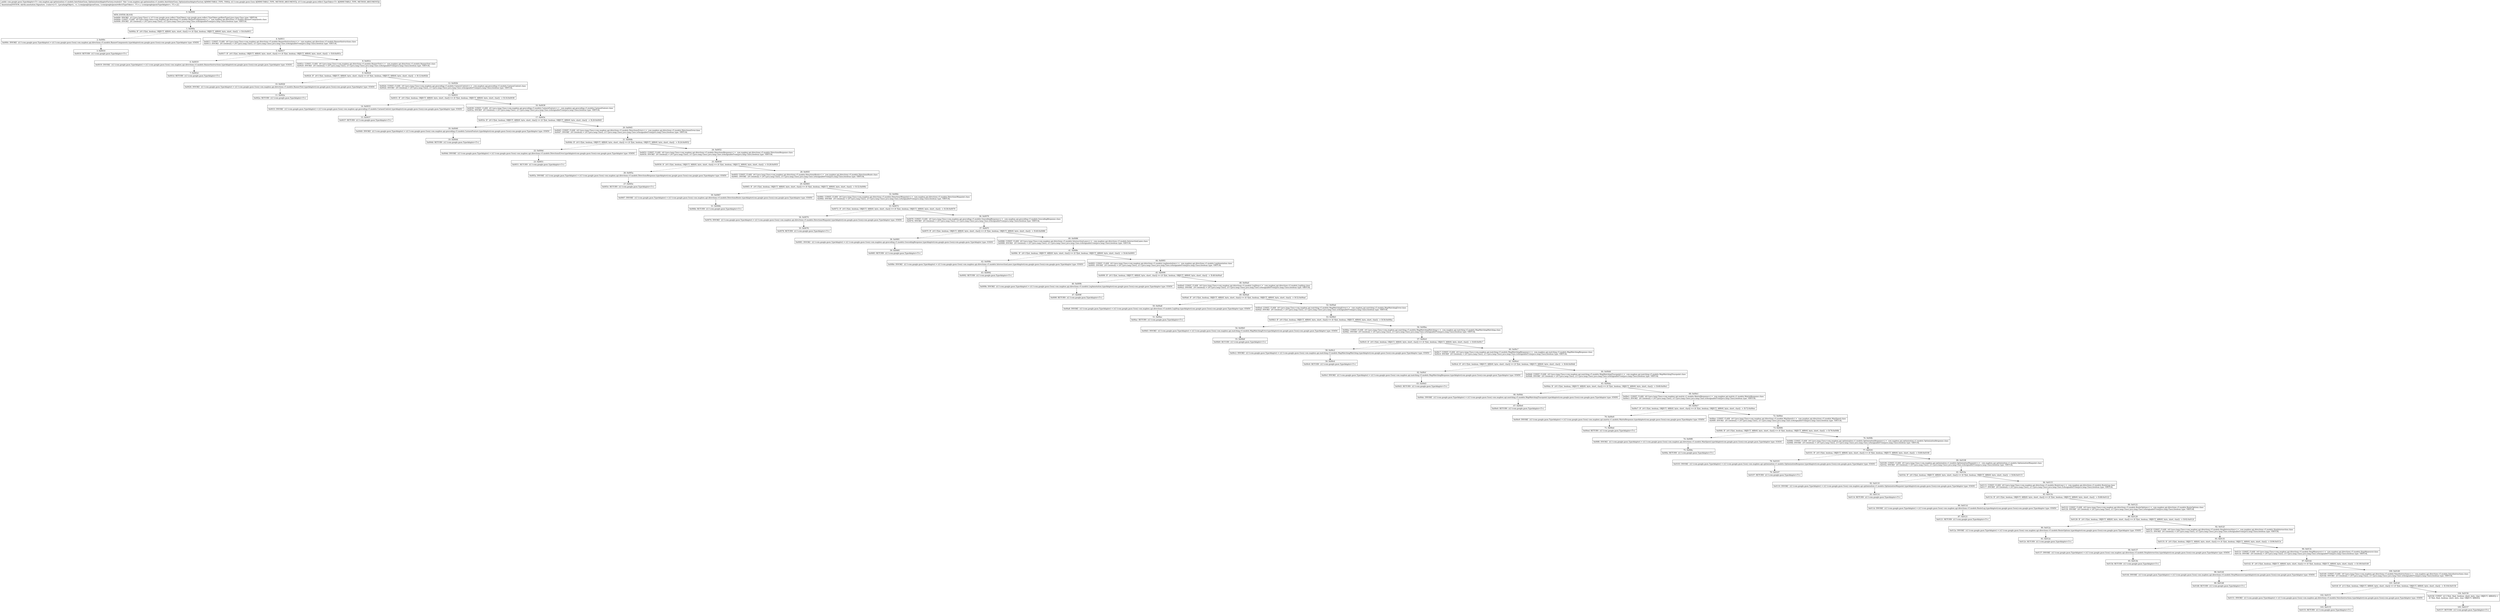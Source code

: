 digraph "CFG forcom.mapbox.api.optimization.v1.models.AutoValueGson_OptimizationAdapterFactory.create(Lcom\/google\/gson\/Gson;Lcom\/google\/gson\/reflect\/TypeToken;)Lcom\/google\/gson\/TypeAdapter;" {
Node_0 [shape=record,label="{0\:\ 0x0000|MTH_ENTER_BLOCK\l|0x0000: INVOKE  (r3 I:java.lang.Class) = (r3 I:com.google.gson.reflect.TypeToken) com.google.gson.reflect.TypeToken.getRawType():java.lang.Class type: VIRTUAL \l0x0004: CONST_CLASS  (r0 I:java.lang.Class\<com.mapbox.api.directions.v5.models.BannerComponents\>) =  com.mapbox.api.directions.v5.models.BannerComponents.class \l0x0006: INVOKE  (r0 I:boolean) = (r0 I:java.lang.Class), (r3 I:java.lang.Class) java.lang.Class.isAssignableFrom(java.lang.Class):boolean type: VIRTUAL \l}"];
Node_1 [shape=record,label="{1\:\ 0x000a|0x000a: IF  (r0 I:?[int, boolean, OBJECT, ARRAY, byte, short, char]) == (0 ?[int, boolean, OBJECT, ARRAY, byte, short, char])  \-\> B:4:0x0011 \l}"];
Node_2 [shape=record,label="{2\:\ 0x000c|0x000c: INVOKE  (r2 I:com.google.gson.TypeAdapter) = (r2 I:com.google.gson.Gson) com.mapbox.api.directions.v5.models.BannerComponents.typeAdapter(com.google.gson.Gson):com.google.gson.TypeAdapter type: STATIC \l}"];
Node_3 [shape=record,label="{3\:\ 0x0010|0x0010: RETURN  (r2 I:com.google.gson.TypeAdapter\<T\>) \l}"];
Node_4 [shape=record,label="{4\:\ 0x0011|0x0011: CONST_CLASS  (r0 I:java.lang.Class\<com.mapbox.api.directions.v5.models.BannerInstructions\>) =  com.mapbox.api.directions.v5.models.BannerInstructions.class \l0x0013: INVOKE  (r0 I:boolean) = (r0 I:java.lang.Class), (r3 I:java.lang.Class) java.lang.Class.isAssignableFrom(java.lang.Class):boolean type: VIRTUAL \l}"];
Node_5 [shape=record,label="{5\:\ 0x0017|0x0017: IF  (r0 I:?[int, boolean, OBJECT, ARRAY, byte, short, char]) == (0 ?[int, boolean, OBJECT, ARRAY, byte, short, char])  \-\> B:8:0x001e \l}"];
Node_6 [shape=record,label="{6\:\ 0x0019|0x0019: INVOKE  (r2 I:com.google.gson.TypeAdapter) = (r2 I:com.google.gson.Gson) com.mapbox.api.directions.v5.models.BannerInstructions.typeAdapter(com.google.gson.Gson):com.google.gson.TypeAdapter type: STATIC \l}"];
Node_7 [shape=record,label="{7\:\ 0x001d|0x001d: RETURN  (r2 I:com.google.gson.TypeAdapter\<T\>) \l}"];
Node_8 [shape=record,label="{8\:\ 0x001e|0x001e: CONST_CLASS  (r0 I:java.lang.Class\<com.mapbox.api.directions.v5.models.BannerText\>) =  com.mapbox.api.directions.v5.models.BannerText.class \l0x0020: INVOKE  (r0 I:boolean) = (r0 I:java.lang.Class), (r3 I:java.lang.Class) java.lang.Class.isAssignableFrom(java.lang.Class):boolean type: VIRTUAL \l}"];
Node_9 [shape=record,label="{9\:\ 0x0024|0x0024: IF  (r0 I:?[int, boolean, OBJECT, ARRAY, byte, short, char]) == (0 ?[int, boolean, OBJECT, ARRAY, byte, short, char])  \-\> B:12:0x002b \l}"];
Node_10 [shape=record,label="{10\:\ 0x0026|0x0026: INVOKE  (r2 I:com.google.gson.TypeAdapter) = (r2 I:com.google.gson.Gson) com.mapbox.api.directions.v5.models.BannerText.typeAdapter(com.google.gson.Gson):com.google.gson.TypeAdapter type: STATIC \l}"];
Node_11 [shape=record,label="{11\:\ 0x002a|0x002a: RETURN  (r2 I:com.google.gson.TypeAdapter\<T\>) \l}"];
Node_12 [shape=record,label="{12\:\ 0x002b|0x002b: CONST_CLASS  (r0 I:java.lang.Class\<com.mapbox.api.geocoding.v5.models.CarmenContext\>) =  com.mapbox.api.geocoding.v5.models.CarmenContext.class \l0x002d: INVOKE  (r0 I:boolean) = (r0 I:java.lang.Class), (r3 I:java.lang.Class) java.lang.Class.isAssignableFrom(java.lang.Class):boolean type: VIRTUAL \l}"];
Node_13 [shape=record,label="{13\:\ 0x0031|0x0031: IF  (r0 I:?[int, boolean, OBJECT, ARRAY, byte, short, char]) == (0 ?[int, boolean, OBJECT, ARRAY, byte, short, char])  \-\> B:16:0x0038 \l}"];
Node_14 [shape=record,label="{14\:\ 0x0033|0x0033: INVOKE  (r2 I:com.google.gson.TypeAdapter) = (r2 I:com.google.gson.Gson) com.mapbox.api.geocoding.v5.models.CarmenContext.typeAdapter(com.google.gson.Gson):com.google.gson.TypeAdapter type: STATIC \l}"];
Node_15 [shape=record,label="{15\:\ 0x0037|0x0037: RETURN  (r2 I:com.google.gson.TypeAdapter\<T\>) \l}"];
Node_16 [shape=record,label="{16\:\ 0x0038|0x0038: CONST_CLASS  (r0 I:java.lang.Class\<com.mapbox.api.geocoding.v5.models.CarmenFeature\>) =  com.mapbox.api.geocoding.v5.models.CarmenFeature.class \l0x003a: INVOKE  (r0 I:boolean) = (r0 I:java.lang.Class), (r3 I:java.lang.Class) java.lang.Class.isAssignableFrom(java.lang.Class):boolean type: VIRTUAL \l}"];
Node_17 [shape=record,label="{17\:\ 0x003e|0x003e: IF  (r0 I:?[int, boolean, OBJECT, ARRAY, byte, short, char]) == (0 ?[int, boolean, OBJECT, ARRAY, byte, short, char])  \-\> B:20:0x0045 \l}"];
Node_18 [shape=record,label="{18\:\ 0x0040|0x0040: INVOKE  (r2 I:com.google.gson.TypeAdapter) = (r2 I:com.google.gson.Gson) com.mapbox.api.geocoding.v5.models.CarmenFeature.typeAdapter(com.google.gson.Gson):com.google.gson.TypeAdapter type: STATIC \l}"];
Node_19 [shape=record,label="{19\:\ 0x0044|0x0044: RETURN  (r2 I:com.google.gson.TypeAdapter\<T\>) \l}"];
Node_20 [shape=record,label="{20\:\ 0x0045|0x0045: CONST_CLASS  (r0 I:java.lang.Class\<com.mapbox.api.directions.v5.models.DirectionsError\>) =  com.mapbox.api.directions.v5.models.DirectionsError.class \l0x0047: INVOKE  (r0 I:boolean) = (r0 I:java.lang.Class), (r3 I:java.lang.Class) java.lang.Class.isAssignableFrom(java.lang.Class):boolean type: VIRTUAL \l}"];
Node_21 [shape=record,label="{21\:\ 0x004b|0x004b: IF  (r0 I:?[int, boolean, OBJECT, ARRAY, byte, short, char]) == (0 ?[int, boolean, OBJECT, ARRAY, byte, short, char])  \-\> B:24:0x0052 \l}"];
Node_22 [shape=record,label="{22\:\ 0x004d|0x004d: INVOKE  (r2 I:com.google.gson.TypeAdapter) = (r2 I:com.google.gson.Gson) com.mapbox.api.directions.v5.models.DirectionsError.typeAdapter(com.google.gson.Gson):com.google.gson.TypeAdapter type: STATIC \l}"];
Node_23 [shape=record,label="{23\:\ 0x0051|0x0051: RETURN  (r2 I:com.google.gson.TypeAdapter\<T\>) \l}"];
Node_24 [shape=record,label="{24\:\ 0x0052|0x0052: CONST_CLASS  (r0 I:java.lang.Class\<com.mapbox.api.directions.v5.models.DirectionsResponse\>) =  com.mapbox.api.directions.v5.models.DirectionsResponse.class \l0x0054: INVOKE  (r0 I:boolean) = (r0 I:java.lang.Class), (r3 I:java.lang.Class) java.lang.Class.isAssignableFrom(java.lang.Class):boolean type: VIRTUAL \l}"];
Node_25 [shape=record,label="{25\:\ 0x0058|0x0058: IF  (r0 I:?[int, boolean, OBJECT, ARRAY, byte, short, char]) == (0 ?[int, boolean, OBJECT, ARRAY, byte, short, char])  \-\> B:28:0x005f \l}"];
Node_26 [shape=record,label="{26\:\ 0x005a|0x005a: INVOKE  (r2 I:com.google.gson.TypeAdapter) = (r2 I:com.google.gson.Gson) com.mapbox.api.directions.v5.models.DirectionsResponse.typeAdapter(com.google.gson.Gson):com.google.gson.TypeAdapter type: STATIC \l}"];
Node_27 [shape=record,label="{27\:\ 0x005e|0x005e: RETURN  (r2 I:com.google.gson.TypeAdapter\<T\>) \l}"];
Node_28 [shape=record,label="{28\:\ 0x005f|0x005f: CONST_CLASS  (r0 I:java.lang.Class\<com.mapbox.api.directions.v5.models.DirectionsRoute\>) =  com.mapbox.api.directions.v5.models.DirectionsRoute.class \l0x0061: INVOKE  (r0 I:boolean) = (r0 I:java.lang.Class), (r3 I:java.lang.Class) java.lang.Class.isAssignableFrom(java.lang.Class):boolean type: VIRTUAL \l}"];
Node_29 [shape=record,label="{29\:\ 0x0065|0x0065: IF  (r0 I:?[int, boolean, OBJECT, ARRAY, byte, short, char]) == (0 ?[int, boolean, OBJECT, ARRAY, byte, short, char])  \-\> B:32:0x006c \l}"];
Node_30 [shape=record,label="{30\:\ 0x0067|0x0067: INVOKE  (r2 I:com.google.gson.TypeAdapter) = (r2 I:com.google.gson.Gson) com.mapbox.api.directions.v5.models.DirectionsRoute.typeAdapter(com.google.gson.Gson):com.google.gson.TypeAdapter type: STATIC \l}"];
Node_31 [shape=record,label="{31\:\ 0x006b|0x006b: RETURN  (r2 I:com.google.gson.TypeAdapter\<T\>) \l}"];
Node_32 [shape=record,label="{32\:\ 0x006c|0x006c: CONST_CLASS  (r0 I:java.lang.Class\<com.mapbox.api.directions.v5.models.DirectionsWaypoint\>) =  com.mapbox.api.directions.v5.models.DirectionsWaypoint.class \l0x006e: INVOKE  (r0 I:boolean) = (r0 I:java.lang.Class), (r3 I:java.lang.Class) java.lang.Class.isAssignableFrom(java.lang.Class):boolean type: VIRTUAL \l}"];
Node_33 [shape=record,label="{33\:\ 0x0072|0x0072: IF  (r0 I:?[int, boolean, OBJECT, ARRAY, byte, short, char]) == (0 ?[int, boolean, OBJECT, ARRAY, byte, short, char])  \-\> B:36:0x0079 \l}"];
Node_34 [shape=record,label="{34\:\ 0x0074|0x0074: INVOKE  (r2 I:com.google.gson.TypeAdapter) = (r2 I:com.google.gson.Gson) com.mapbox.api.directions.v5.models.DirectionsWaypoint.typeAdapter(com.google.gson.Gson):com.google.gson.TypeAdapter type: STATIC \l}"];
Node_35 [shape=record,label="{35\:\ 0x0078|0x0078: RETURN  (r2 I:com.google.gson.TypeAdapter\<T\>) \l}"];
Node_36 [shape=record,label="{36\:\ 0x0079|0x0079: CONST_CLASS  (r0 I:java.lang.Class\<com.mapbox.api.geocoding.v5.models.GeocodingResponse\>) =  com.mapbox.api.geocoding.v5.models.GeocodingResponse.class \l0x007b: INVOKE  (r0 I:boolean) = (r0 I:java.lang.Class), (r3 I:java.lang.Class) java.lang.Class.isAssignableFrom(java.lang.Class):boolean type: VIRTUAL \l}"];
Node_37 [shape=record,label="{37\:\ 0x007f|0x007f: IF  (r0 I:?[int, boolean, OBJECT, ARRAY, byte, short, char]) == (0 ?[int, boolean, OBJECT, ARRAY, byte, short, char])  \-\> B:40:0x0086 \l}"];
Node_38 [shape=record,label="{38\:\ 0x0081|0x0081: INVOKE  (r2 I:com.google.gson.TypeAdapter) = (r2 I:com.google.gson.Gson) com.mapbox.api.geocoding.v5.models.GeocodingResponse.typeAdapter(com.google.gson.Gson):com.google.gson.TypeAdapter type: STATIC \l}"];
Node_39 [shape=record,label="{39\:\ 0x0085|0x0085: RETURN  (r2 I:com.google.gson.TypeAdapter\<T\>) \l}"];
Node_40 [shape=record,label="{40\:\ 0x0086|0x0086: CONST_CLASS  (r0 I:java.lang.Class\<com.mapbox.api.directions.v5.models.IntersectionLanes\>) =  com.mapbox.api.directions.v5.models.IntersectionLanes.class \l0x0088: INVOKE  (r0 I:boolean) = (r0 I:java.lang.Class), (r3 I:java.lang.Class) java.lang.Class.isAssignableFrom(java.lang.Class):boolean type: VIRTUAL \l}"];
Node_41 [shape=record,label="{41\:\ 0x008c|0x008c: IF  (r0 I:?[int, boolean, OBJECT, ARRAY, byte, short, char]) == (0 ?[int, boolean, OBJECT, ARRAY, byte, short, char])  \-\> B:44:0x0093 \l}"];
Node_42 [shape=record,label="{42\:\ 0x008e|0x008e: INVOKE  (r2 I:com.google.gson.TypeAdapter) = (r2 I:com.google.gson.Gson) com.mapbox.api.directions.v5.models.IntersectionLanes.typeAdapter(com.google.gson.Gson):com.google.gson.TypeAdapter type: STATIC \l}"];
Node_43 [shape=record,label="{43\:\ 0x0092|0x0092: RETURN  (r2 I:com.google.gson.TypeAdapter\<T\>) \l}"];
Node_44 [shape=record,label="{44\:\ 0x0093|0x0093: CONST_CLASS  (r0 I:java.lang.Class\<com.mapbox.api.directions.v5.models.LegAnnotation\>) =  com.mapbox.api.directions.v5.models.LegAnnotation.class \l0x0095: INVOKE  (r0 I:boolean) = (r0 I:java.lang.Class), (r3 I:java.lang.Class) java.lang.Class.isAssignableFrom(java.lang.Class):boolean type: VIRTUAL \l}"];
Node_45 [shape=record,label="{45\:\ 0x0099|0x0099: IF  (r0 I:?[int, boolean, OBJECT, ARRAY, byte, short, char]) == (0 ?[int, boolean, OBJECT, ARRAY, byte, short, char])  \-\> B:48:0x00a0 \l}"];
Node_46 [shape=record,label="{46\:\ 0x009b|0x009b: INVOKE  (r2 I:com.google.gson.TypeAdapter) = (r2 I:com.google.gson.Gson) com.mapbox.api.directions.v5.models.LegAnnotation.typeAdapter(com.google.gson.Gson):com.google.gson.TypeAdapter type: STATIC \l}"];
Node_47 [shape=record,label="{47\:\ 0x009f|0x009f: RETURN  (r2 I:com.google.gson.TypeAdapter\<T\>) \l}"];
Node_48 [shape=record,label="{48\:\ 0x00a0|0x00a0: CONST_CLASS  (r0 I:java.lang.Class\<com.mapbox.api.directions.v5.models.LegStep\>) =  com.mapbox.api.directions.v5.models.LegStep.class \l0x00a2: INVOKE  (r0 I:boolean) = (r0 I:java.lang.Class), (r3 I:java.lang.Class) java.lang.Class.isAssignableFrom(java.lang.Class):boolean type: VIRTUAL \l}"];
Node_49 [shape=record,label="{49\:\ 0x00a6|0x00a6: IF  (r0 I:?[int, boolean, OBJECT, ARRAY, byte, short, char]) == (0 ?[int, boolean, OBJECT, ARRAY, byte, short, char])  \-\> B:52:0x00ad \l}"];
Node_50 [shape=record,label="{50\:\ 0x00a8|0x00a8: INVOKE  (r2 I:com.google.gson.TypeAdapter) = (r2 I:com.google.gson.Gson) com.mapbox.api.directions.v5.models.LegStep.typeAdapter(com.google.gson.Gson):com.google.gson.TypeAdapter type: STATIC \l}"];
Node_51 [shape=record,label="{51\:\ 0x00ac|0x00ac: RETURN  (r2 I:com.google.gson.TypeAdapter\<T\>) \l}"];
Node_52 [shape=record,label="{52\:\ 0x00ad|0x00ad: CONST_CLASS  (r0 I:java.lang.Class\<com.mapbox.api.matching.v5.models.MapMatchingError\>) =  com.mapbox.api.matching.v5.models.MapMatchingError.class \l0x00af: INVOKE  (r0 I:boolean) = (r0 I:java.lang.Class), (r3 I:java.lang.Class) java.lang.Class.isAssignableFrom(java.lang.Class):boolean type: VIRTUAL \l}"];
Node_53 [shape=record,label="{53\:\ 0x00b3|0x00b3: IF  (r0 I:?[int, boolean, OBJECT, ARRAY, byte, short, char]) == (0 ?[int, boolean, OBJECT, ARRAY, byte, short, char])  \-\> B:56:0x00ba \l}"];
Node_54 [shape=record,label="{54\:\ 0x00b5|0x00b5: INVOKE  (r2 I:com.google.gson.TypeAdapter) = (r2 I:com.google.gson.Gson) com.mapbox.api.matching.v5.models.MapMatchingError.typeAdapter(com.google.gson.Gson):com.google.gson.TypeAdapter type: STATIC \l}"];
Node_55 [shape=record,label="{55\:\ 0x00b9|0x00b9: RETURN  (r2 I:com.google.gson.TypeAdapter\<T\>) \l}"];
Node_56 [shape=record,label="{56\:\ 0x00ba|0x00ba: CONST_CLASS  (r0 I:java.lang.Class\<com.mapbox.api.matching.v5.models.MapMatchingMatching\>) =  com.mapbox.api.matching.v5.models.MapMatchingMatching.class \l0x00bc: INVOKE  (r0 I:boolean) = (r0 I:java.lang.Class), (r3 I:java.lang.Class) java.lang.Class.isAssignableFrom(java.lang.Class):boolean type: VIRTUAL \l}"];
Node_57 [shape=record,label="{57\:\ 0x00c0|0x00c0: IF  (r0 I:?[int, boolean, OBJECT, ARRAY, byte, short, char]) == (0 ?[int, boolean, OBJECT, ARRAY, byte, short, char])  \-\> B:60:0x00c7 \l}"];
Node_58 [shape=record,label="{58\:\ 0x00c2|0x00c2: INVOKE  (r2 I:com.google.gson.TypeAdapter) = (r2 I:com.google.gson.Gson) com.mapbox.api.matching.v5.models.MapMatchingMatching.typeAdapter(com.google.gson.Gson):com.google.gson.TypeAdapter type: STATIC \l}"];
Node_59 [shape=record,label="{59\:\ 0x00c6|0x00c6: RETURN  (r2 I:com.google.gson.TypeAdapter\<T\>) \l}"];
Node_60 [shape=record,label="{60\:\ 0x00c7|0x00c7: CONST_CLASS  (r0 I:java.lang.Class\<com.mapbox.api.matching.v5.models.MapMatchingResponse\>) =  com.mapbox.api.matching.v5.models.MapMatchingResponse.class \l0x00c9: INVOKE  (r0 I:boolean) = (r0 I:java.lang.Class), (r3 I:java.lang.Class) java.lang.Class.isAssignableFrom(java.lang.Class):boolean type: VIRTUAL \l}"];
Node_61 [shape=record,label="{61\:\ 0x00cd|0x00cd: IF  (r0 I:?[int, boolean, OBJECT, ARRAY, byte, short, char]) == (0 ?[int, boolean, OBJECT, ARRAY, byte, short, char])  \-\> B:64:0x00d4 \l}"];
Node_62 [shape=record,label="{62\:\ 0x00cf|0x00cf: INVOKE  (r2 I:com.google.gson.TypeAdapter) = (r2 I:com.google.gson.Gson) com.mapbox.api.matching.v5.models.MapMatchingResponse.typeAdapter(com.google.gson.Gson):com.google.gson.TypeAdapter type: STATIC \l}"];
Node_63 [shape=record,label="{63\:\ 0x00d3|0x00d3: RETURN  (r2 I:com.google.gson.TypeAdapter\<T\>) \l}"];
Node_64 [shape=record,label="{64\:\ 0x00d4|0x00d4: CONST_CLASS  (r0 I:java.lang.Class\<com.mapbox.api.matching.v5.models.MapMatchingTracepoint\>) =  com.mapbox.api.matching.v5.models.MapMatchingTracepoint.class \l0x00d6: INVOKE  (r0 I:boolean) = (r0 I:java.lang.Class), (r3 I:java.lang.Class) java.lang.Class.isAssignableFrom(java.lang.Class):boolean type: VIRTUAL \l}"];
Node_65 [shape=record,label="{65\:\ 0x00da|0x00da: IF  (r0 I:?[int, boolean, OBJECT, ARRAY, byte, short, char]) == (0 ?[int, boolean, OBJECT, ARRAY, byte, short, char])  \-\> B:68:0x00e1 \l}"];
Node_66 [shape=record,label="{66\:\ 0x00dc|0x00dc: INVOKE  (r2 I:com.google.gson.TypeAdapter) = (r2 I:com.google.gson.Gson) com.mapbox.api.matching.v5.models.MapMatchingTracepoint.typeAdapter(com.google.gson.Gson):com.google.gson.TypeAdapter type: STATIC \l}"];
Node_67 [shape=record,label="{67\:\ 0x00e0|0x00e0: RETURN  (r2 I:com.google.gson.TypeAdapter\<T\>) \l}"];
Node_68 [shape=record,label="{68\:\ 0x00e1|0x00e1: CONST_CLASS  (r0 I:java.lang.Class\<com.mapbox.api.matrix.v1.models.MatrixResponse\>) =  com.mapbox.api.matrix.v1.models.MatrixResponse.class \l0x00e3: INVOKE  (r0 I:boolean) = (r0 I:java.lang.Class), (r3 I:java.lang.Class) java.lang.Class.isAssignableFrom(java.lang.Class):boolean type: VIRTUAL \l}"];
Node_69 [shape=record,label="{69\:\ 0x00e7|0x00e7: IF  (r0 I:?[int, boolean, OBJECT, ARRAY, byte, short, char]) == (0 ?[int, boolean, OBJECT, ARRAY, byte, short, char])  \-\> B:72:0x00ee \l}"];
Node_70 [shape=record,label="{70\:\ 0x00e9|0x00e9: INVOKE  (r2 I:com.google.gson.TypeAdapter) = (r2 I:com.google.gson.Gson) com.mapbox.api.matrix.v1.models.MatrixResponse.typeAdapter(com.google.gson.Gson):com.google.gson.TypeAdapter type: STATIC \l}"];
Node_71 [shape=record,label="{71\:\ 0x00ed|0x00ed: RETURN  (r2 I:com.google.gson.TypeAdapter\<T\>) \l}"];
Node_72 [shape=record,label="{72\:\ 0x00ee|0x00ee: CONST_CLASS  (r0 I:java.lang.Class\<com.mapbox.api.directions.v5.models.MaxSpeed\>) =  com.mapbox.api.directions.v5.models.MaxSpeed.class \l0x00f0: INVOKE  (r0 I:boolean) = (r0 I:java.lang.Class), (r3 I:java.lang.Class) java.lang.Class.isAssignableFrom(java.lang.Class):boolean type: VIRTUAL \l}"];
Node_73 [shape=record,label="{73\:\ 0x00f4|0x00f4: IF  (r0 I:?[int, boolean, OBJECT, ARRAY, byte, short, char]) == (0 ?[int, boolean, OBJECT, ARRAY, byte, short, char])  \-\> B:76:0x00fb \l}"];
Node_74 [shape=record,label="{74\:\ 0x00f6|0x00f6: INVOKE  (r2 I:com.google.gson.TypeAdapter) = (r2 I:com.google.gson.Gson) com.mapbox.api.directions.v5.models.MaxSpeed.typeAdapter(com.google.gson.Gson):com.google.gson.TypeAdapter type: STATIC \l}"];
Node_75 [shape=record,label="{75\:\ 0x00fa|0x00fa: RETURN  (r2 I:com.google.gson.TypeAdapter\<T\>) \l}"];
Node_76 [shape=record,label="{76\:\ 0x00fb|0x00fb: CONST_CLASS  (r0 I:java.lang.Class\<com.mapbox.api.optimization.v1.models.OptimizationResponse\>) =  com.mapbox.api.optimization.v1.models.OptimizationResponse.class \l0x00fd: INVOKE  (r0 I:boolean) = (r0 I:java.lang.Class), (r3 I:java.lang.Class) java.lang.Class.isAssignableFrom(java.lang.Class):boolean type: VIRTUAL \l}"];
Node_77 [shape=record,label="{77\:\ 0x0101|0x0101: IF  (r0 I:?[int, boolean, OBJECT, ARRAY, byte, short, char]) == (0 ?[int, boolean, OBJECT, ARRAY, byte, short, char])  \-\> B:80:0x0108 \l}"];
Node_78 [shape=record,label="{78\:\ 0x0103|0x0103: INVOKE  (r2 I:com.google.gson.TypeAdapter) = (r2 I:com.google.gson.Gson) com.mapbox.api.optimization.v1.models.OptimizationResponse.typeAdapter(com.google.gson.Gson):com.google.gson.TypeAdapter type: STATIC \l}"];
Node_79 [shape=record,label="{79\:\ 0x0107|0x0107: RETURN  (r2 I:com.google.gson.TypeAdapter\<T\>) \l}"];
Node_80 [shape=record,label="{80\:\ 0x0108|0x0108: CONST_CLASS  (r0 I:java.lang.Class\<com.mapbox.api.optimization.v1.models.OptimizationWaypoint\>) =  com.mapbox.api.optimization.v1.models.OptimizationWaypoint.class \l0x010a: INVOKE  (r0 I:boolean) = (r0 I:java.lang.Class), (r3 I:java.lang.Class) java.lang.Class.isAssignableFrom(java.lang.Class):boolean type: VIRTUAL \l}"];
Node_81 [shape=record,label="{81\:\ 0x010e|0x010e: IF  (r0 I:?[int, boolean, OBJECT, ARRAY, byte, short, char]) == (0 ?[int, boolean, OBJECT, ARRAY, byte, short, char])  \-\> B:84:0x0115 \l}"];
Node_82 [shape=record,label="{82\:\ 0x0110|0x0110: INVOKE  (r2 I:com.google.gson.TypeAdapter) = (r2 I:com.google.gson.Gson) com.mapbox.api.optimization.v1.models.OptimizationWaypoint.typeAdapter(com.google.gson.Gson):com.google.gson.TypeAdapter type: STATIC \l}"];
Node_83 [shape=record,label="{83\:\ 0x0114|0x0114: RETURN  (r2 I:com.google.gson.TypeAdapter\<T\>) \l}"];
Node_84 [shape=record,label="{84\:\ 0x0115|0x0115: CONST_CLASS  (r0 I:java.lang.Class\<com.mapbox.api.directions.v5.models.RouteLeg\>) =  com.mapbox.api.directions.v5.models.RouteLeg.class \l0x0117: INVOKE  (r0 I:boolean) = (r0 I:java.lang.Class), (r3 I:java.lang.Class) java.lang.Class.isAssignableFrom(java.lang.Class):boolean type: VIRTUAL \l}"];
Node_85 [shape=record,label="{85\:\ 0x011b|0x011b: IF  (r0 I:?[int, boolean, OBJECT, ARRAY, byte, short, char]) == (0 ?[int, boolean, OBJECT, ARRAY, byte, short, char])  \-\> B:88:0x0122 \l}"];
Node_86 [shape=record,label="{86\:\ 0x011d|0x011d: INVOKE  (r2 I:com.google.gson.TypeAdapter) = (r2 I:com.google.gson.Gson) com.mapbox.api.directions.v5.models.RouteLeg.typeAdapter(com.google.gson.Gson):com.google.gson.TypeAdapter type: STATIC \l}"];
Node_87 [shape=record,label="{87\:\ 0x0121|0x0121: RETURN  (r2 I:com.google.gson.TypeAdapter\<T\>) \l}"];
Node_88 [shape=record,label="{88\:\ 0x0122|0x0122: CONST_CLASS  (r0 I:java.lang.Class\<com.mapbox.api.directions.v5.models.RouteOptions\>) =  com.mapbox.api.directions.v5.models.RouteOptions.class \l0x0124: INVOKE  (r0 I:boolean) = (r0 I:java.lang.Class), (r3 I:java.lang.Class) java.lang.Class.isAssignableFrom(java.lang.Class):boolean type: VIRTUAL \l}"];
Node_89 [shape=record,label="{89\:\ 0x0128|0x0128: IF  (r0 I:?[int, boolean, OBJECT, ARRAY, byte, short, char]) == (0 ?[int, boolean, OBJECT, ARRAY, byte, short, char])  \-\> B:92:0x012f \l}"];
Node_90 [shape=record,label="{90\:\ 0x012a|0x012a: INVOKE  (r2 I:com.google.gson.TypeAdapter) = (r2 I:com.google.gson.Gson) com.mapbox.api.directions.v5.models.RouteOptions.typeAdapter(com.google.gson.Gson):com.google.gson.TypeAdapter type: STATIC \l}"];
Node_91 [shape=record,label="{91\:\ 0x012e|0x012e: RETURN  (r2 I:com.google.gson.TypeAdapter\<T\>) \l}"];
Node_92 [shape=record,label="{92\:\ 0x012f|0x012f: CONST_CLASS  (r0 I:java.lang.Class\<com.mapbox.api.directions.v5.models.StepIntersection\>) =  com.mapbox.api.directions.v5.models.StepIntersection.class \l0x0131: INVOKE  (r0 I:boolean) = (r0 I:java.lang.Class), (r3 I:java.lang.Class) java.lang.Class.isAssignableFrom(java.lang.Class):boolean type: VIRTUAL \l}"];
Node_93 [shape=record,label="{93\:\ 0x0135|0x0135: IF  (r0 I:?[int, boolean, OBJECT, ARRAY, byte, short, char]) == (0 ?[int, boolean, OBJECT, ARRAY, byte, short, char])  \-\> B:96:0x013c \l}"];
Node_94 [shape=record,label="{94\:\ 0x0137|0x0137: INVOKE  (r2 I:com.google.gson.TypeAdapter) = (r2 I:com.google.gson.Gson) com.mapbox.api.directions.v5.models.StepIntersection.typeAdapter(com.google.gson.Gson):com.google.gson.TypeAdapter type: STATIC \l}"];
Node_95 [shape=record,label="{95\:\ 0x013b|0x013b: RETURN  (r2 I:com.google.gson.TypeAdapter\<T\>) \l}"];
Node_96 [shape=record,label="{96\:\ 0x013c|0x013c: CONST_CLASS  (r0 I:java.lang.Class\<com.mapbox.api.directions.v5.models.StepManeuver\>) =  com.mapbox.api.directions.v5.models.StepManeuver.class \l0x013e: INVOKE  (r0 I:boolean) = (r0 I:java.lang.Class), (r3 I:java.lang.Class) java.lang.Class.isAssignableFrom(java.lang.Class):boolean type: VIRTUAL \l}"];
Node_97 [shape=record,label="{97\:\ 0x0142|0x0142: IF  (r0 I:?[int, boolean, OBJECT, ARRAY, byte, short, char]) == (0 ?[int, boolean, OBJECT, ARRAY, byte, short, char])  \-\> B:100:0x0149 \l}"];
Node_98 [shape=record,label="{98\:\ 0x0144|0x0144: INVOKE  (r2 I:com.google.gson.TypeAdapter) = (r2 I:com.google.gson.Gson) com.mapbox.api.directions.v5.models.StepManeuver.typeAdapter(com.google.gson.Gson):com.google.gson.TypeAdapter type: STATIC \l}"];
Node_99 [shape=record,label="{99\:\ 0x0148|0x0148: RETURN  (r2 I:com.google.gson.TypeAdapter\<T\>) \l}"];
Node_100 [shape=record,label="{100\:\ 0x0149|0x0149: CONST_CLASS  (r0 I:java.lang.Class\<com.mapbox.api.directions.v5.models.VoiceInstructions\>) =  com.mapbox.api.directions.v5.models.VoiceInstructions.class \l0x014b: INVOKE  (r3 I:boolean) = (r0 I:java.lang.Class), (r3 I:java.lang.Class) java.lang.Class.isAssignableFrom(java.lang.Class):boolean type: VIRTUAL \l}"];
Node_101 [shape=record,label="{101\:\ 0x014f|0x014f: IF  (r3 I:?[int, boolean, OBJECT, ARRAY, byte, short, char]) == (0 ?[int, boolean, OBJECT, ARRAY, byte, short, char])  \-\> B:104:0x0156 \l}"];
Node_102 [shape=record,label="{102\:\ 0x0151|0x0151: INVOKE  (r2 I:com.google.gson.TypeAdapter) = (r2 I:com.google.gson.Gson) com.mapbox.api.directions.v5.models.VoiceInstructions.typeAdapter(com.google.gson.Gson):com.google.gson.TypeAdapter type: STATIC \l}"];
Node_103 [shape=record,label="{103\:\ 0x0155|0x0155: RETURN  (r2 I:com.google.gson.TypeAdapter\<T\>) \l}"];
Node_104 [shape=record,label="{104\:\ 0x0156|0x0156: CONST  (r2 I:?[int, float, boolean, short, byte, char, OBJECT, ARRAY]) = \l  (0 ?[int, float, boolean, short, byte, char, OBJECT, ARRAY])\l \l}"];
Node_105 [shape=record,label="{105\:\ 0x0157|0x0157: RETURN  (r2 I:com.google.gson.TypeAdapter\<T\>) \l}"];
MethodNode[shape=record,label="{public com.google.gson.TypeAdapter\<T\> com.mapbox.api.optimization.v1.models.AutoValueGson_OptimizationAdapterFactory.create((r1 'this' I:com.mapbox.api.optimization.v1.models.AutoValueGson_OptimizationAdapterFactory A[IMMUTABLE_TYPE, THIS]), (r2 I:com.google.gson.Gson A[IMMUTABLE_TYPE, METHOD_ARGUMENT]), (r3 I:com.google.gson.reflect.TypeToken\<T\> A[IMMUTABLE_TYPE, METHOD_ARGUMENT]))  | Annotation[SYSTEM, dalvik.annotation.Signature, \{value=[\<T:, Ljava\/lang\/Object;, \>(, Lcom\/google\/gson\/Gson;, Lcom\/google\/gson\/reflect\/TypeToken\<, TT;\>;), Lcom\/google\/gson\/TypeAdapter\<, TT;\>;]\}]\l}"];
MethodNode -> Node_0;
Node_0 -> Node_1;
Node_1 -> Node_2[style=dashed];
Node_1 -> Node_4;
Node_2 -> Node_3;
Node_4 -> Node_5;
Node_5 -> Node_6[style=dashed];
Node_5 -> Node_8;
Node_6 -> Node_7;
Node_8 -> Node_9;
Node_9 -> Node_10[style=dashed];
Node_9 -> Node_12;
Node_10 -> Node_11;
Node_12 -> Node_13;
Node_13 -> Node_14[style=dashed];
Node_13 -> Node_16;
Node_14 -> Node_15;
Node_16 -> Node_17;
Node_17 -> Node_18[style=dashed];
Node_17 -> Node_20;
Node_18 -> Node_19;
Node_20 -> Node_21;
Node_21 -> Node_22[style=dashed];
Node_21 -> Node_24;
Node_22 -> Node_23;
Node_24 -> Node_25;
Node_25 -> Node_26[style=dashed];
Node_25 -> Node_28;
Node_26 -> Node_27;
Node_28 -> Node_29;
Node_29 -> Node_30[style=dashed];
Node_29 -> Node_32;
Node_30 -> Node_31;
Node_32 -> Node_33;
Node_33 -> Node_34[style=dashed];
Node_33 -> Node_36;
Node_34 -> Node_35;
Node_36 -> Node_37;
Node_37 -> Node_38[style=dashed];
Node_37 -> Node_40;
Node_38 -> Node_39;
Node_40 -> Node_41;
Node_41 -> Node_42[style=dashed];
Node_41 -> Node_44;
Node_42 -> Node_43;
Node_44 -> Node_45;
Node_45 -> Node_46[style=dashed];
Node_45 -> Node_48;
Node_46 -> Node_47;
Node_48 -> Node_49;
Node_49 -> Node_50[style=dashed];
Node_49 -> Node_52;
Node_50 -> Node_51;
Node_52 -> Node_53;
Node_53 -> Node_54[style=dashed];
Node_53 -> Node_56;
Node_54 -> Node_55;
Node_56 -> Node_57;
Node_57 -> Node_58[style=dashed];
Node_57 -> Node_60;
Node_58 -> Node_59;
Node_60 -> Node_61;
Node_61 -> Node_62[style=dashed];
Node_61 -> Node_64;
Node_62 -> Node_63;
Node_64 -> Node_65;
Node_65 -> Node_66[style=dashed];
Node_65 -> Node_68;
Node_66 -> Node_67;
Node_68 -> Node_69;
Node_69 -> Node_70[style=dashed];
Node_69 -> Node_72;
Node_70 -> Node_71;
Node_72 -> Node_73;
Node_73 -> Node_74[style=dashed];
Node_73 -> Node_76;
Node_74 -> Node_75;
Node_76 -> Node_77;
Node_77 -> Node_78[style=dashed];
Node_77 -> Node_80;
Node_78 -> Node_79;
Node_80 -> Node_81;
Node_81 -> Node_82[style=dashed];
Node_81 -> Node_84;
Node_82 -> Node_83;
Node_84 -> Node_85;
Node_85 -> Node_86[style=dashed];
Node_85 -> Node_88;
Node_86 -> Node_87;
Node_88 -> Node_89;
Node_89 -> Node_90[style=dashed];
Node_89 -> Node_92;
Node_90 -> Node_91;
Node_92 -> Node_93;
Node_93 -> Node_94[style=dashed];
Node_93 -> Node_96;
Node_94 -> Node_95;
Node_96 -> Node_97;
Node_97 -> Node_98[style=dashed];
Node_97 -> Node_100;
Node_98 -> Node_99;
Node_100 -> Node_101;
Node_101 -> Node_102[style=dashed];
Node_101 -> Node_104;
Node_102 -> Node_103;
Node_104 -> Node_105;
}

